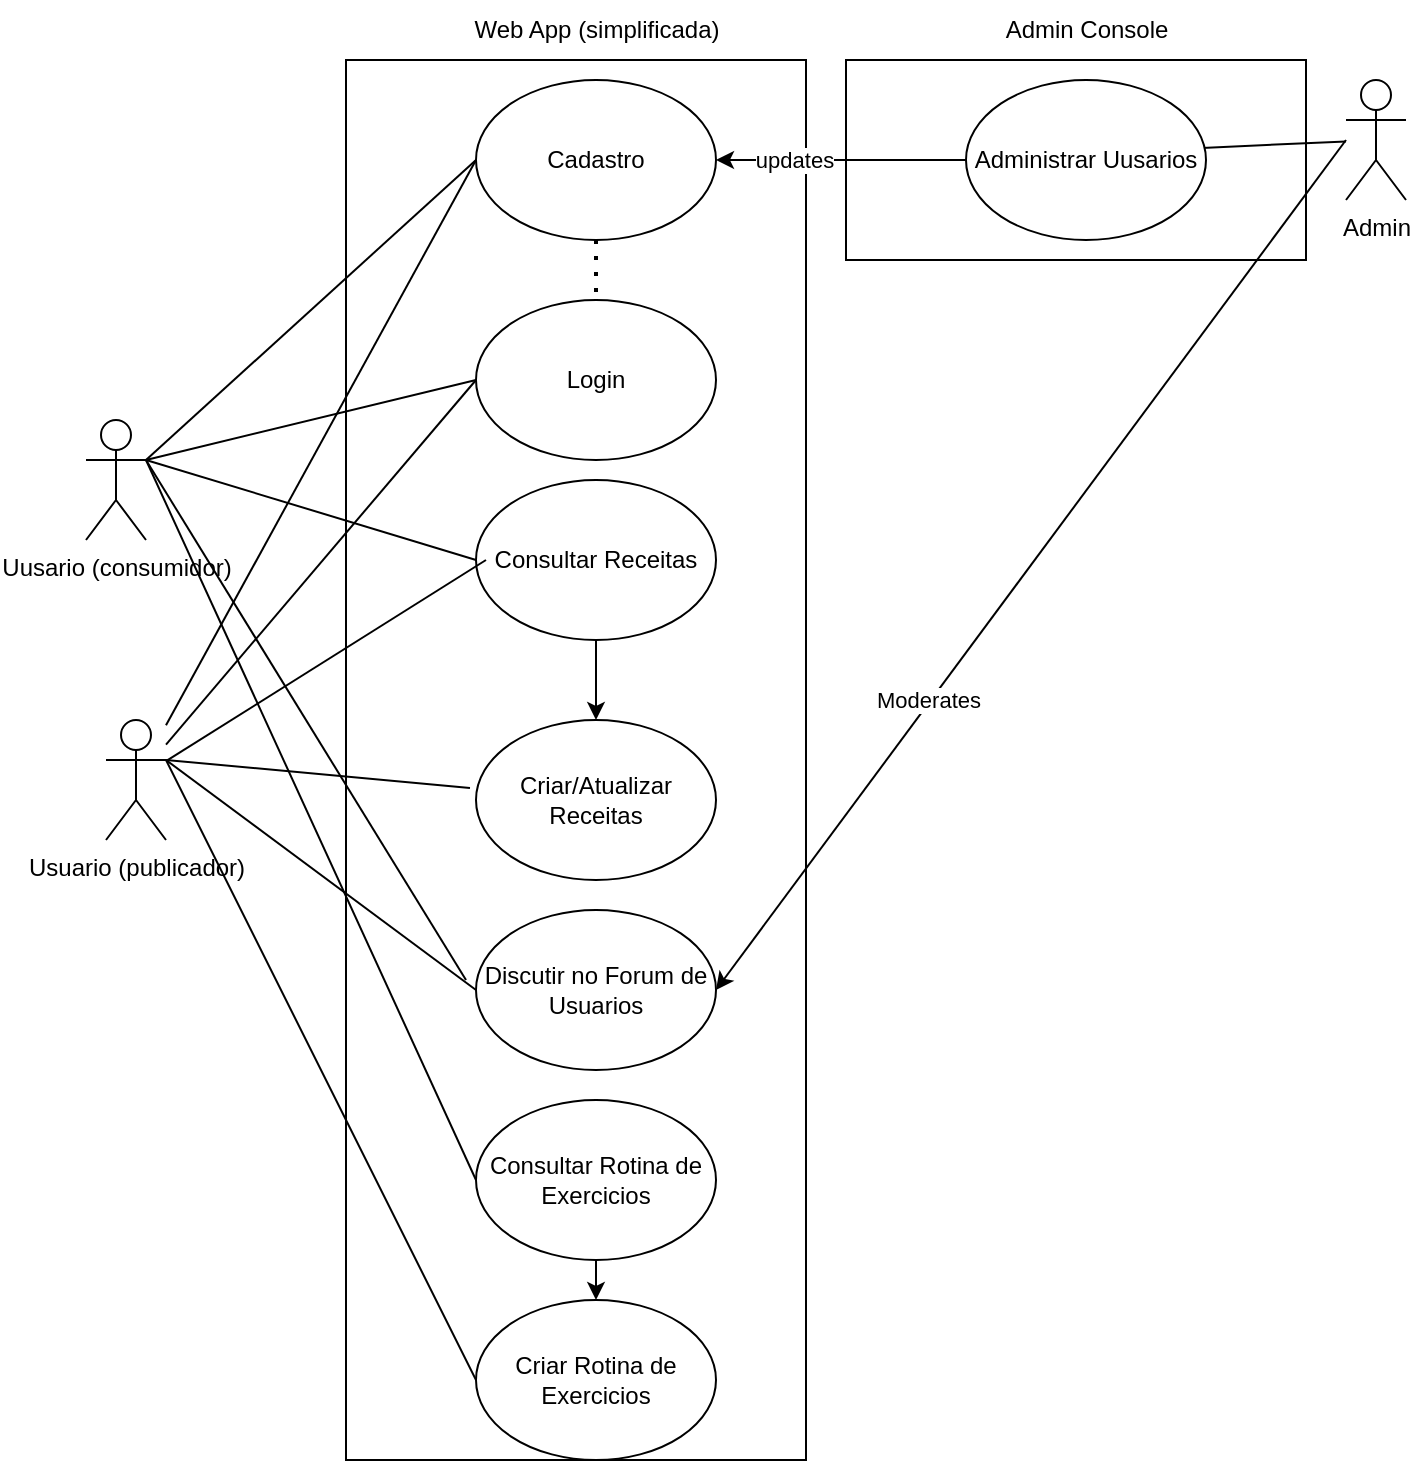 <mxfile version="24.2.5" type="github">
  <diagram name="Casos de Uso" id="CHlxtGxeT-pBG5KGYVHJ">
    <mxGraphModel dx="1026" dy="606" grid="1" gridSize="10" guides="1" tooltips="1" connect="1" arrows="1" fold="1" page="1" pageScale="1" pageWidth="827" pageHeight="1169" math="0" shadow="0">
      <root>
        <mxCell id="0" />
        <mxCell id="1" parent="0" />
        <mxCell id="hKfD_OgSRdeKxgfNmtOg-16" value="Uusario (consumidor)" style="shape=umlActor;verticalLabelPosition=bottom;verticalAlign=top;html=1;outlineConnect=0;" vertex="1" parent="1">
          <mxGeometry x="110" y="300" width="30" height="60" as="geometry" />
        </mxCell>
        <mxCell id="hKfD_OgSRdeKxgfNmtOg-20" value="Admin" style="shape=umlActor;verticalLabelPosition=bottom;verticalAlign=top;html=1;outlineConnect=0;" vertex="1" parent="1">
          <mxGeometry x="740" y="130" width="30" height="60" as="geometry" />
        </mxCell>
        <mxCell id="hKfD_OgSRdeKxgfNmtOg-21" value="Usuario (publicador)" style="shape=umlActor;verticalLabelPosition=bottom;verticalAlign=top;html=1;outlineConnect=0;" vertex="1" parent="1">
          <mxGeometry x="120" y="450" width="30" height="60" as="geometry" />
        </mxCell>
        <mxCell id="hKfD_OgSRdeKxgfNmtOg-23" value="" style="rounded=0;whiteSpace=wrap;html=1;" vertex="1" parent="1">
          <mxGeometry x="240" y="120" width="230" height="700" as="geometry" />
        </mxCell>
        <mxCell id="hKfD_OgSRdeKxgfNmtOg-24" value="Web App (simplificada)" style="text;html=1;align=center;verticalAlign=middle;resizable=0;points=[];autosize=1;strokeColor=none;fillColor=none;" vertex="1" parent="1">
          <mxGeometry x="290" y="90" width="150" height="30" as="geometry" />
        </mxCell>
        <mxCell id="hKfD_OgSRdeKxgfNmtOg-25" value="" style="rounded=0;whiteSpace=wrap;html=1;" vertex="1" parent="1">
          <mxGeometry x="490" y="120" width="230" height="100" as="geometry" />
        </mxCell>
        <mxCell id="hKfD_OgSRdeKxgfNmtOg-27" value="Admin Console" style="text;html=1;align=center;verticalAlign=middle;resizable=0;points=[];autosize=1;strokeColor=none;fillColor=none;" vertex="1" parent="1">
          <mxGeometry x="560" y="90" width="100" height="30" as="geometry" />
        </mxCell>
        <mxCell id="hKfD_OgSRdeKxgfNmtOg-36" value="" style="endArrow=classic;html=1;rounded=0;exitX=0.5;exitY=1;exitDx=0;exitDy=0;entryX=0.5;entryY=0;entryDx=0;entryDy=0;" edge="1" parent="1">
          <mxGeometry width="50" height="50" relative="1" as="geometry">
            <mxPoint x="365" y="410" as="sourcePoint" />
            <mxPoint x="365" y="450" as="targetPoint" />
          </mxGeometry>
        </mxCell>
        <mxCell id="hKfD_OgSRdeKxgfNmtOg-37" value="" style="endArrow=none;html=1;rounded=0;entryX=0;entryY=0.5;entryDx=0;entryDy=0;" edge="1" parent="1" source="hKfD_OgSRdeKxgfNmtOg-21">
          <mxGeometry width="50" height="50" relative="1" as="geometry">
            <mxPoint x="390" y="390" as="sourcePoint" />
            <mxPoint x="305" y="280" as="targetPoint" />
          </mxGeometry>
        </mxCell>
        <mxCell id="hKfD_OgSRdeKxgfNmtOg-39" value="" style="endArrow=classic;html=1;rounded=0;exitX=0;exitY=0.5;exitDx=0;exitDy=0;entryX=1;entryY=0.5;entryDx=0;entryDy=0;" edge="1" parent="1">
          <mxGeometry width="50" height="50" relative="1" as="geometry">
            <mxPoint x="550" y="170" as="sourcePoint" />
            <mxPoint x="425" y="170" as="targetPoint" />
          </mxGeometry>
        </mxCell>
        <mxCell id="hKfD_OgSRdeKxgfNmtOg-40" value="updates" style="edgeLabel;html=1;align=center;verticalAlign=middle;resizable=0;points=[];" vertex="1" connectable="0" parent="hKfD_OgSRdeKxgfNmtOg-39">
          <mxGeometry x="0.376" relative="1" as="geometry">
            <mxPoint as="offset" />
          </mxGeometry>
        </mxCell>
        <mxCell id="hKfD_OgSRdeKxgfNmtOg-41" value="" style="endArrow=none;html=1;rounded=0;entryX=0.983;entryY=0.4;entryDx=0;entryDy=0;entryPerimeter=0;" edge="1" parent="1" source="hKfD_OgSRdeKxgfNmtOg-20">
          <mxGeometry width="50" height="50" relative="1" as="geometry">
            <mxPoint x="390" y="390" as="sourcePoint" />
            <mxPoint x="667.96" y="164" as="targetPoint" />
          </mxGeometry>
        </mxCell>
        <mxCell id="hKfD_OgSRdeKxgfNmtOg-43" value="Administrar Uusarios" style="ellipse;whiteSpace=wrap;html=1;" vertex="1" parent="1">
          <mxGeometry x="550" y="130" width="120" height="80" as="geometry" />
        </mxCell>
        <mxCell id="hKfD_OgSRdeKxgfNmtOg-44" value="Cadastro" style="ellipse;whiteSpace=wrap;html=1;" vertex="1" parent="1">
          <mxGeometry x="305" y="130" width="120" height="80" as="geometry" />
        </mxCell>
        <mxCell id="hKfD_OgSRdeKxgfNmtOg-45" value="Login" style="ellipse;whiteSpace=wrap;html=1;" vertex="1" parent="1">
          <mxGeometry x="305" y="240" width="120" height="80" as="geometry" />
        </mxCell>
        <mxCell id="hKfD_OgSRdeKxgfNmtOg-46" value="Consultar Receitas" style="ellipse;whiteSpace=wrap;html=1;" vertex="1" parent="1">
          <mxGeometry x="305" y="330" width="120" height="80" as="geometry" />
        </mxCell>
        <mxCell id="hKfD_OgSRdeKxgfNmtOg-47" value="Criar/Atualizar Receitas" style="ellipse;whiteSpace=wrap;html=1;" vertex="1" parent="1">
          <mxGeometry x="305" y="450" width="120" height="80" as="geometry" />
        </mxCell>
        <mxCell id="hKfD_OgSRdeKxgfNmtOg-48" value="Discutir no Forum de Usuarios" style="ellipse;whiteSpace=wrap;html=1;" vertex="1" parent="1">
          <mxGeometry x="305" y="545" width="120" height="80" as="geometry" />
        </mxCell>
        <mxCell id="hKfD_OgSRdeKxgfNmtOg-49" value="" style="endArrow=none;html=1;rounded=0;entryX=0;entryY=0.5;entryDx=0;entryDy=0;exitX=1;exitY=0.333;exitDx=0;exitDy=0;exitPerimeter=0;" edge="1" parent="1" source="hKfD_OgSRdeKxgfNmtOg-16" target="hKfD_OgSRdeKxgfNmtOg-44">
          <mxGeometry width="50" height="50" relative="1" as="geometry">
            <mxPoint x="190" y="150" as="sourcePoint" />
            <mxPoint x="440" y="340" as="targetPoint" />
          </mxGeometry>
        </mxCell>
        <mxCell id="hKfD_OgSRdeKxgfNmtOg-50" value="" style="endArrow=none;dashed=1;html=1;dashPattern=1 3;strokeWidth=2;rounded=0;exitX=0.5;exitY=1;exitDx=0;exitDy=0;entryX=0.5;entryY=0;entryDx=0;entryDy=0;" edge="1" parent="1" source="hKfD_OgSRdeKxgfNmtOg-44" target="hKfD_OgSRdeKxgfNmtOg-45">
          <mxGeometry width="50" height="50" relative="1" as="geometry">
            <mxPoint x="390" y="390" as="sourcePoint" />
            <mxPoint x="440" y="340" as="targetPoint" />
          </mxGeometry>
        </mxCell>
        <mxCell id="hKfD_OgSRdeKxgfNmtOg-51" value="" style="endArrow=none;html=1;rounded=0;entryX=0;entryY=0.5;entryDx=0;entryDy=0;exitX=1;exitY=0.333;exitDx=0;exitDy=0;exitPerimeter=0;" edge="1" parent="1" source="hKfD_OgSRdeKxgfNmtOg-16" target="hKfD_OgSRdeKxgfNmtOg-45">
          <mxGeometry width="50" height="50" relative="1" as="geometry">
            <mxPoint x="200" y="180" as="sourcePoint" />
            <mxPoint x="440" y="340" as="targetPoint" />
          </mxGeometry>
        </mxCell>
        <mxCell id="hKfD_OgSRdeKxgfNmtOg-52" value="" style="endArrow=none;html=1;rounded=0;entryX=0;entryY=0.5;entryDx=0;entryDy=0;" edge="1" parent="1" source="hKfD_OgSRdeKxgfNmtOg-21" target="hKfD_OgSRdeKxgfNmtOg-44">
          <mxGeometry width="50" height="50" relative="1" as="geometry">
            <mxPoint x="200" y="390" as="sourcePoint" />
            <mxPoint x="440" y="340" as="targetPoint" />
          </mxGeometry>
        </mxCell>
        <mxCell id="hKfD_OgSRdeKxgfNmtOg-53" value="" style="endArrow=none;html=1;rounded=0;entryX=0;entryY=0.5;entryDx=0;entryDy=0;exitX=1;exitY=0.333;exitDx=0;exitDy=0;exitPerimeter=0;" edge="1" parent="1" source="hKfD_OgSRdeKxgfNmtOg-16" target="hKfD_OgSRdeKxgfNmtOg-46">
          <mxGeometry width="50" height="50" relative="1" as="geometry">
            <mxPoint x="200" y="180" as="sourcePoint" />
            <mxPoint x="440" y="340" as="targetPoint" />
          </mxGeometry>
        </mxCell>
        <mxCell id="hKfD_OgSRdeKxgfNmtOg-54" value="" style="endArrow=none;html=1;rounded=0;entryX=-0.025;entryY=0.425;entryDx=0;entryDy=0;entryPerimeter=0;exitX=1;exitY=0.333;exitDx=0;exitDy=0;exitPerimeter=0;" edge="1" parent="1" source="hKfD_OgSRdeKxgfNmtOg-21" target="hKfD_OgSRdeKxgfNmtOg-47">
          <mxGeometry width="50" height="50" relative="1" as="geometry">
            <mxPoint x="150" y="470" as="sourcePoint" />
            <mxPoint x="440" y="340" as="targetPoint" />
          </mxGeometry>
        </mxCell>
        <mxCell id="hKfD_OgSRdeKxgfNmtOg-55" value="" style="endArrow=none;html=1;rounded=0;" edge="1" parent="1" source="hKfD_OgSRdeKxgfNmtOg-21">
          <mxGeometry width="50" height="50" relative="1" as="geometry">
            <mxPoint x="160" y="490" as="sourcePoint" />
            <mxPoint x="310" y="370" as="targetPoint" />
          </mxGeometry>
        </mxCell>
        <mxCell id="hKfD_OgSRdeKxgfNmtOg-61" value="" style="endArrow=none;html=1;rounded=0;entryX=0;entryY=0.5;entryDx=0;entryDy=0;" edge="1" parent="1" target="hKfD_OgSRdeKxgfNmtOg-48">
          <mxGeometry width="50" height="50" relative="1" as="geometry">
            <mxPoint x="150" y="470" as="sourcePoint" />
            <mxPoint x="440" y="340" as="targetPoint" />
          </mxGeometry>
        </mxCell>
        <mxCell id="hKfD_OgSRdeKxgfNmtOg-63" value="" style="endArrow=classic;html=1;rounded=0;entryX=1;entryY=0.5;entryDx=0;entryDy=0;" edge="1" parent="1" target="hKfD_OgSRdeKxgfNmtOg-48">
          <mxGeometry width="50" height="50" relative="1" as="geometry">
            <mxPoint x="740" y="160" as="sourcePoint" />
            <mxPoint x="440" y="340" as="targetPoint" />
          </mxGeometry>
        </mxCell>
        <mxCell id="hKfD_OgSRdeKxgfNmtOg-64" value="Moderates" style="edgeLabel;html=1;align=center;verticalAlign=middle;resizable=0;points=[];" vertex="1" connectable="0" parent="hKfD_OgSRdeKxgfNmtOg-63">
          <mxGeometry x="0.321" y="-1" relative="1" as="geometry">
            <mxPoint as="offset" />
          </mxGeometry>
        </mxCell>
        <mxCell id="hKfD_OgSRdeKxgfNmtOg-65" value="" style="endArrow=none;html=1;rounded=0;" edge="1" parent="1">
          <mxGeometry width="50" height="50" relative="1" as="geometry">
            <mxPoint x="140" y="320" as="sourcePoint" />
            <mxPoint x="300" y="580" as="targetPoint" />
          </mxGeometry>
        </mxCell>
        <mxCell id="hKfD_OgSRdeKxgfNmtOg-66" value="Consultar Rotina de Exercicios" style="ellipse;whiteSpace=wrap;html=1;" vertex="1" parent="1">
          <mxGeometry x="305" y="640" width="120" height="80" as="geometry" />
        </mxCell>
        <mxCell id="hKfD_OgSRdeKxgfNmtOg-67" value="Criar Rotina de Exercicios" style="ellipse;whiteSpace=wrap;html=1;" vertex="1" parent="1">
          <mxGeometry x="305" y="740" width="120" height="80" as="geometry" />
        </mxCell>
        <mxCell id="hKfD_OgSRdeKxgfNmtOg-68" value="" style="endArrow=none;html=1;rounded=0;entryX=0;entryY=0.5;entryDx=0;entryDy=0;" edge="1" parent="1" target="hKfD_OgSRdeKxgfNmtOg-67">
          <mxGeometry width="50" height="50" relative="1" as="geometry">
            <mxPoint x="150" y="470" as="sourcePoint" />
            <mxPoint x="430" y="590" as="targetPoint" />
          </mxGeometry>
        </mxCell>
        <mxCell id="hKfD_OgSRdeKxgfNmtOg-69" value="" style="endArrow=classic;html=1;rounded=0;exitX=0.5;exitY=1;exitDx=0;exitDy=0;entryX=0.5;entryY=0;entryDx=0;entryDy=0;" edge="1" parent="1" source="hKfD_OgSRdeKxgfNmtOg-66" target="hKfD_OgSRdeKxgfNmtOg-67">
          <mxGeometry width="50" height="50" relative="1" as="geometry">
            <mxPoint x="380" y="620" as="sourcePoint" />
            <mxPoint x="430" y="570" as="targetPoint" />
          </mxGeometry>
        </mxCell>
        <mxCell id="hKfD_OgSRdeKxgfNmtOg-70" value="" style="endArrow=none;html=1;rounded=0;entryX=0;entryY=0.5;entryDx=0;entryDy=0;" edge="1" parent="1" target="hKfD_OgSRdeKxgfNmtOg-66">
          <mxGeometry width="50" height="50" relative="1" as="geometry">
            <mxPoint x="140" y="320" as="sourcePoint" />
            <mxPoint x="430" y="570" as="targetPoint" />
          </mxGeometry>
        </mxCell>
      </root>
    </mxGraphModel>
  </diagram>
</mxfile>
